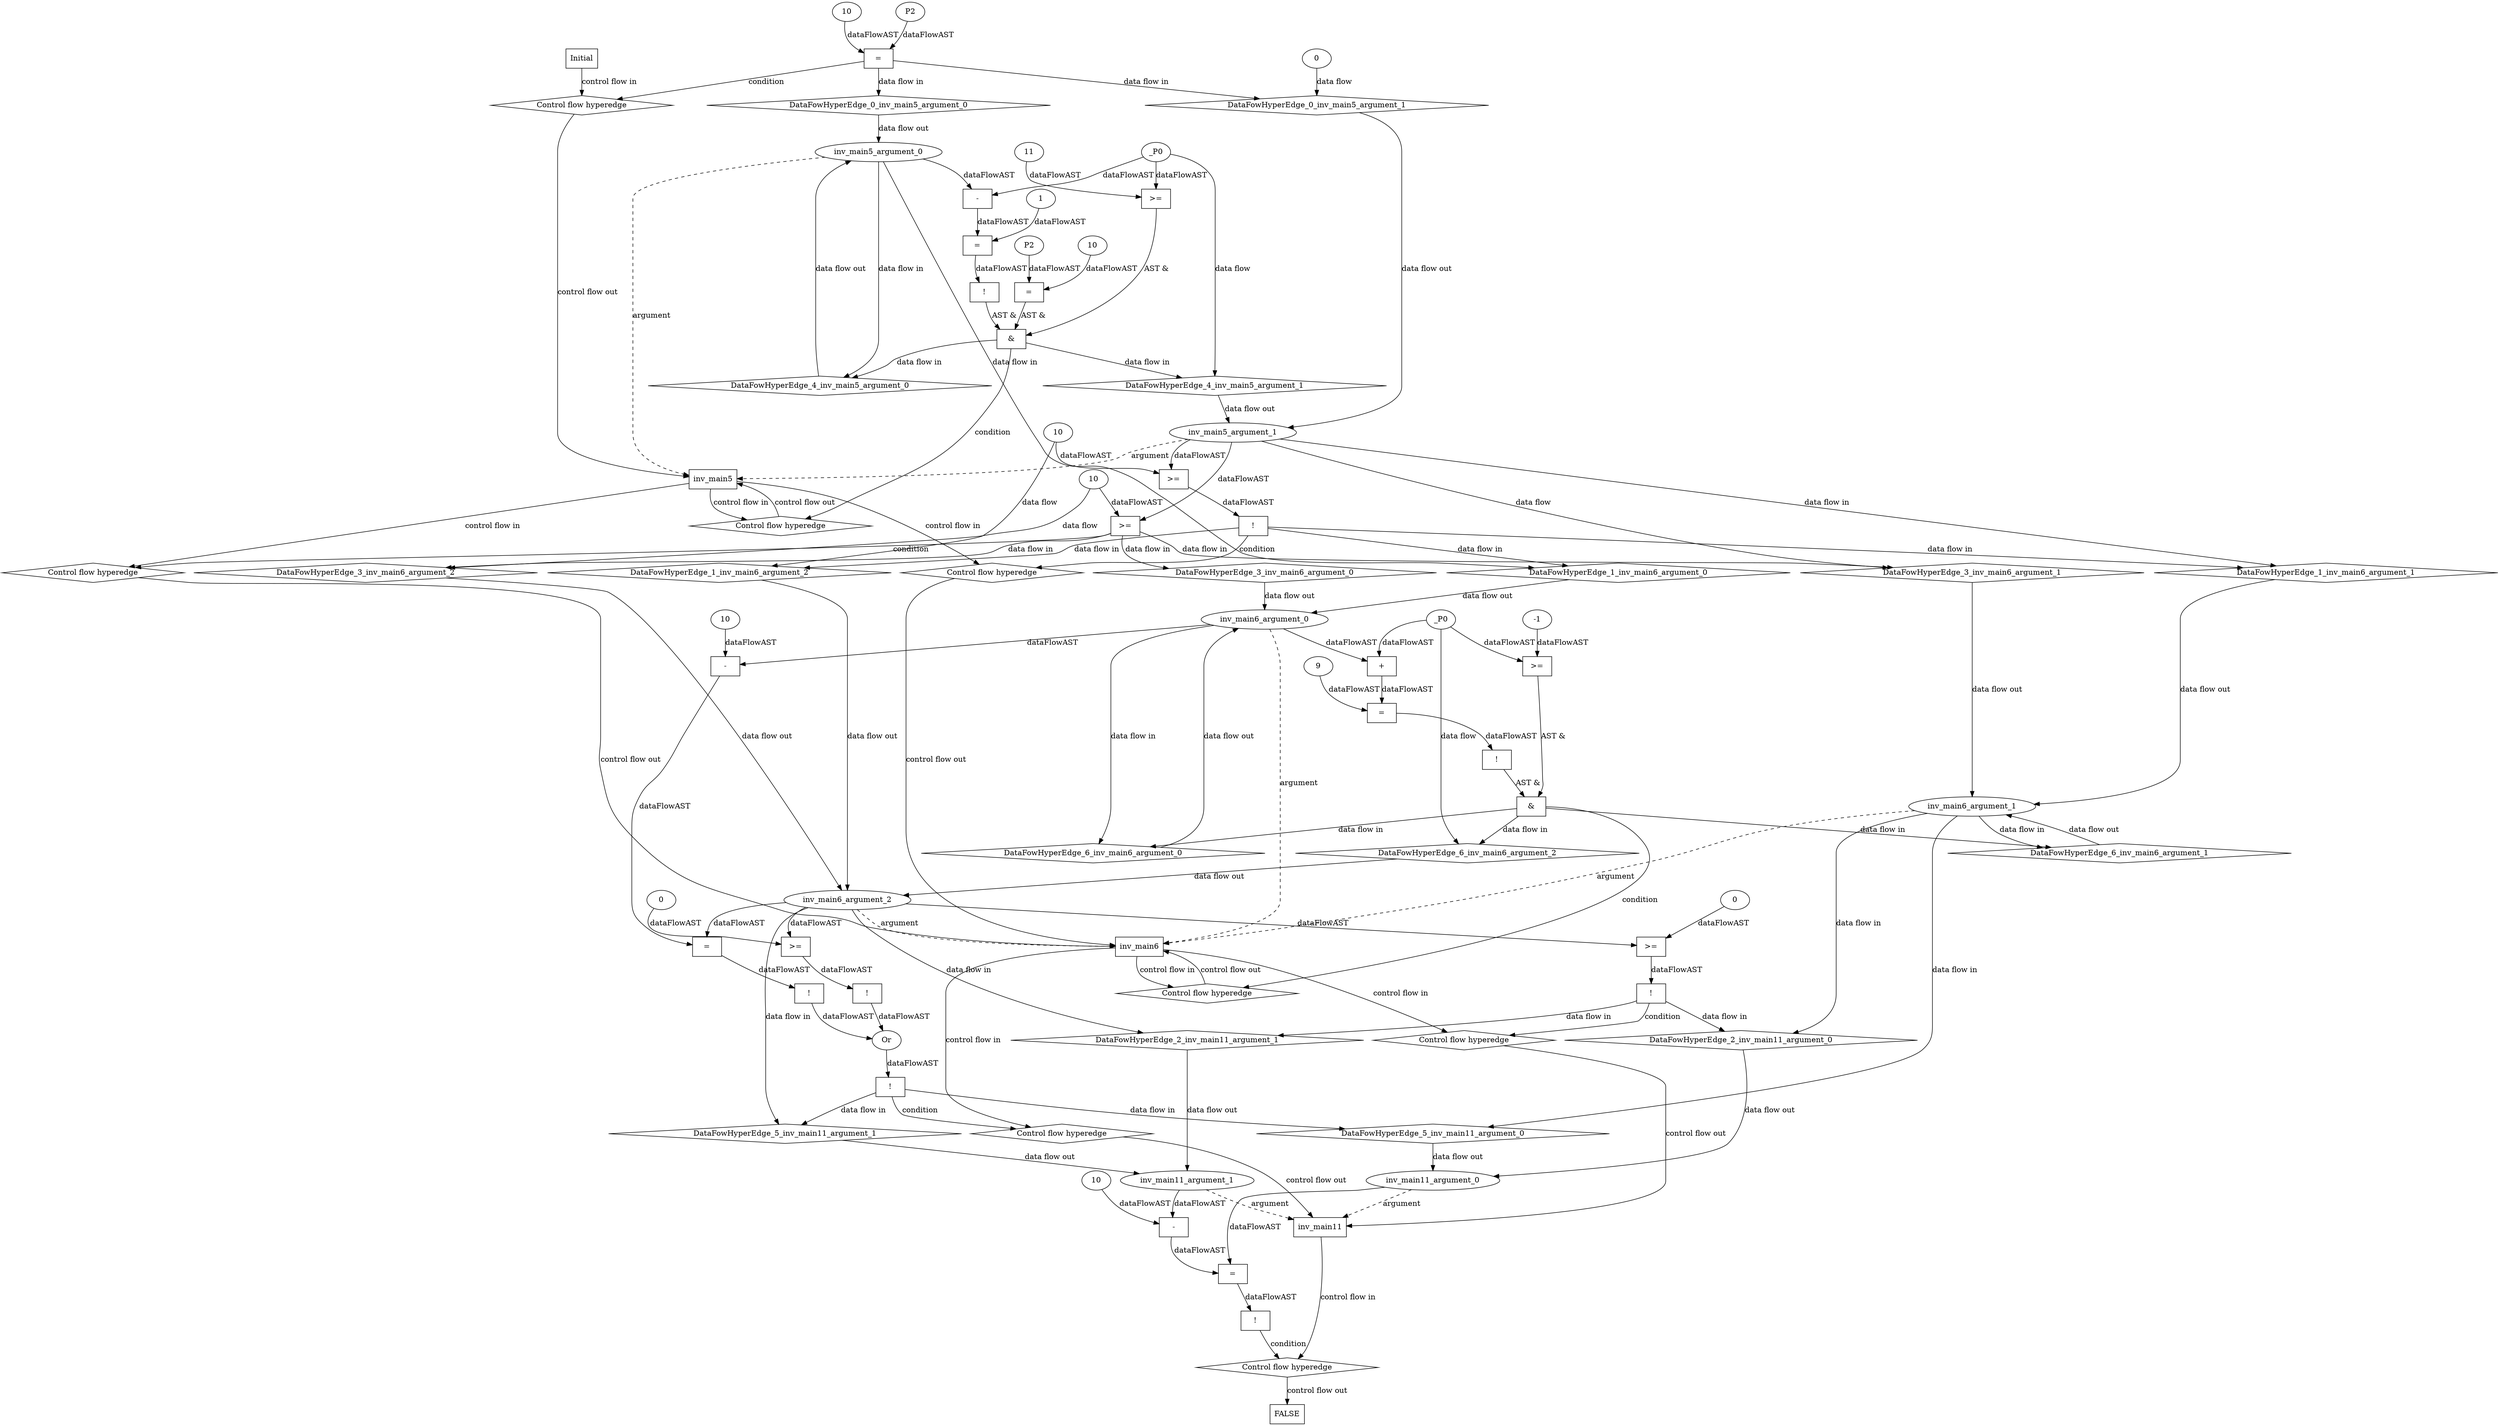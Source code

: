 digraph dag {
"inv_main11" [label="inv_main11" nodeName="inv_main11" class=cfn  shape="rect"];
"inv_main5" [label="inv_main5" nodeName="inv_main5" class=cfn  shape="rect"];
"inv_main6" [label="inv_main6" nodeName="inv_main6" class=cfn  shape="rect"];
FALSE [label="FALSE" nodeName=FALSE class=cfn  shape="rect"];
Initial [label="Initial" nodeName=Initial class=cfn  shape="rect"];
ControlFowHyperEdge_0 [label="Control flow hyperedge" nodeName=ControlFowHyperEdge_0 class=controlFlowHyperEdge shape="diamond"];
"Initial" -> ControlFowHyperEdge_0 [label="control flow in"]
ControlFowHyperEdge_0 -> "inv_main5" [label="control flow out"]
ControlFowHyperEdge_1 [label="Control flow hyperedge" nodeName=ControlFowHyperEdge_1 class=controlFlowHyperEdge shape="diamond"];
"inv_main5" -> ControlFowHyperEdge_1 [label="control flow in"]
ControlFowHyperEdge_1 -> "inv_main6" [label="control flow out"]
ControlFowHyperEdge_2 [label="Control flow hyperedge" nodeName=ControlFowHyperEdge_2 class=controlFlowHyperEdge shape="diamond"];
"inv_main6" -> ControlFowHyperEdge_2 [label="control flow in"]
ControlFowHyperEdge_2 -> "inv_main11" [label="control flow out"]
ControlFowHyperEdge_3 [label="Control flow hyperedge" nodeName=ControlFowHyperEdge_3 class=controlFlowHyperEdge shape="diamond"];
"inv_main5" -> ControlFowHyperEdge_3 [label="control flow in"]
ControlFowHyperEdge_3 -> "inv_main6" [label="control flow out"]
ControlFowHyperEdge_4 [label="Control flow hyperedge" nodeName=ControlFowHyperEdge_4 class=controlFlowHyperEdge shape="diamond"];
"inv_main5" -> ControlFowHyperEdge_4 [label="control flow in"]
ControlFowHyperEdge_4 -> "inv_main5" [label="control flow out"]
ControlFowHyperEdge_5 [label="Control flow hyperedge" nodeName=ControlFowHyperEdge_5 class=controlFlowHyperEdge shape="diamond"];
"inv_main6" -> ControlFowHyperEdge_5 [label="control flow in"]
ControlFowHyperEdge_5 -> "inv_main11" [label="control flow out"]
ControlFowHyperEdge_6 [label="Control flow hyperedge" nodeName=ControlFowHyperEdge_6 class=controlFlowHyperEdge shape="diamond"];
"inv_main6" -> ControlFowHyperEdge_6 [label="control flow in"]
ControlFowHyperEdge_6 -> "inv_main6" [label="control flow out"]
ControlFowHyperEdge_7 [label="Control flow hyperedge" nodeName=ControlFowHyperEdge_7 class=controlFlowHyperEdge shape="diamond"];
"inv_main11" -> ControlFowHyperEdge_7 [label="control flow in"]
ControlFowHyperEdge_7 -> "FALSE" [label="control flow out"]
"inv_main5_argument_0" [label="inv_main5_argument_0" nodeName=argument0 class=argument  head="inv_main5" shape="oval"];
"inv_main5_argument_0" -> "inv_main5"[label="argument" style="dashed"]
"inv_main5_argument_1" [label="inv_main5_argument_1" nodeName=argument1 class=argument  head="inv_main5" shape="oval"];
"inv_main5_argument_1" -> "inv_main5"[label="argument" style="dashed"]
"inv_main6_argument_0" [label="inv_main6_argument_0" nodeName=argument0 class=argument  head="inv_main6" shape="oval"];
"inv_main6_argument_0" -> "inv_main6"[label="argument" style="dashed"]
"inv_main6_argument_1" [label="inv_main6_argument_1" nodeName=argument1 class=argument  head="inv_main6" shape="oval"];
"inv_main6_argument_1" -> "inv_main6"[label="argument" style="dashed"]
"inv_main6_argument_2" [label="inv_main6_argument_2" nodeName=argument2 class=argument  head="inv_main6" shape="oval"];
"inv_main6_argument_2" -> "inv_main6"[label="argument" style="dashed"]
"inv_main11_argument_0" [label="inv_main11_argument_0" nodeName=argument0 class=argument  head="inv_main11" shape="oval"];
"inv_main11_argument_0" -> "inv_main11"[label="argument" style="dashed"]
"inv_main11_argument_1" [label="inv_main11_argument_1" nodeName=argument1 class=argument  head="inv_main11" shape="oval"];
"inv_main11_argument_1" -> "inv_main11"[label="argument" style="dashed"]

"xxxinv_main5___Initial_0xxxguard_0_node_0" [label="=" nodeName="xxxinv_main5___Initial_0xxxguard_0_node_0" class=Operator  shape="rect"];
"xxxinv_main5___Initial_0xxxguard_0_node_1" [label="10" nodeName="xxxinv_main5___Initial_0xxxguard_0_node_1" class=Literal ];
"xxxinv_main5___Initial_0xxxguard_0_node_2" [label="P2" nodeName="xxxinv_main5___Initial_0xxxguard_0_node_2" class=Constant ];
"xxxinv_main5___Initial_0xxxguard_0_node_1" -> "xxxinv_main5___Initial_0xxxguard_0_node_0"[label="dataFlowAST"]
"xxxinv_main5___Initial_0xxxguard_0_node_2" -> "xxxinv_main5___Initial_0xxxguard_0_node_0"[label="dataFlowAST"]

"xxxinv_main5___Initial_0xxxguard_0_node_0" -> "ControlFowHyperEdge_0" [label="condition"];
"xxxinv_main5___Initial_0xxxdataFlow_0_node_0" [label="0" nodeName="xxxinv_main5___Initial_0xxxdataFlow_0_node_0" class=Literal ];

"xxxinv_main5___Initial_0xxxdataFlow_0_node_0" -> "DataFowHyperEdge_0_inv_main5_argument_1" [label="data flow"];
"xxxinv_main6___inv_main5_1xxxguard_0_node_0" [label="!" nodeName="xxxinv_main6___inv_main5_1xxxguard_0_node_0" class=Operator shape="rect"];
"xxxinv_main6___inv_main5_1xxxguard_0_node_1" [label=">=" nodeName="xxxinv_main6___inv_main5_1xxxguard_0_node_1" class=Operator  shape="rect"];
"xxxinv_main6___inv_main5_1xxxguard_0_node_1" -> "xxxinv_main6___inv_main5_1xxxguard_0_node_0"[label="dataFlowAST"]
"xxxinv_main6___inv_main5_1xxxdataFlow_0_node_0" -> "xxxinv_main6___inv_main5_1xxxguard_0_node_1"[label="dataFlowAST"]
"inv_main5_argument_1" -> "xxxinv_main6___inv_main5_1xxxguard_0_node_1"[label="dataFlowAST"]

"xxxinv_main6___inv_main5_1xxxguard_0_node_0" -> "ControlFowHyperEdge_1" [label="condition"];
"xxxinv_main6___inv_main5_1xxxdataFlow_0_node_0" [label="10" nodeName="xxxinv_main6___inv_main5_1xxxdataFlow_0_node_0" class=Literal ];

"xxxinv_main6___inv_main5_1xxxdataFlow_0_node_0" -> "DataFowHyperEdge_1_inv_main6_argument_2" [label="data flow"];
"xxxinv_main11___inv_main6_2xxxguard_0_node_0" [label="!" nodeName="xxxinv_main11___inv_main6_2xxxguard_0_node_0" class=Operator shape="rect"];
"xxxinv_main11___inv_main6_2xxxguard_0_node_1" [label=">=" nodeName="xxxinv_main11___inv_main6_2xxxguard_0_node_1" class=Operator  shape="rect"];
"xxxinv_main11___inv_main6_2xxxguard_0_node_3" [label="0" nodeName="xxxinv_main11___inv_main6_2xxxguard_0_node_3" class=Literal ];
"xxxinv_main11___inv_main6_2xxxguard_0_node_1" -> "xxxinv_main11___inv_main6_2xxxguard_0_node_0"[label="dataFlowAST"]
"inv_main6_argument_2" -> "xxxinv_main11___inv_main6_2xxxguard_0_node_1"[label="dataFlowAST"]
"xxxinv_main11___inv_main6_2xxxguard_0_node_3" -> "xxxinv_main11___inv_main6_2xxxguard_0_node_1"[label="dataFlowAST"]

"xxxinv_main11___inv_main6_2xxxguard_0_node_0" -> "ControlFowHyperEdge_2" [label="condition"];
"xxxinv_main6___inv_main5_3xxxguard_0_node_0" [label=">=" nodeName="xxxinv_main6___inv_main5_3xxxguard_0_node_0" class=Operator  shape="rect"];
"xxxinv_main6___inv_main5_3xxxdataFlow1_node_0" -> "xxxinv_main6___inv_main5_3xxxguard_0_node_0"[label="dataFlowAST"]
"inv_main5_argument_1" -> "xxxinv_main6___inv_main5_3xxxguard_0_node_0"[label="dataFlowAST"]

"xxxinv_main6___inv_main5_3xxxguard_0_node_0" -> "ControlFowHyperEdge_3" [label="condition"];

"inv_main5_argument_1" -> "DataFowHyperEdge_3_inv_main6_argument_1" [label="data flow"];
"xxxinv_main6___inv_main5_3xxxdataFlow1_node_0" [label="10" nodeName="xxxinv_main6___inv_main5_3xxxdataFlow1_node_0" class=Literal ];

"xxxinv_main6___inv_main5_3xxxdataFlow1_node_0" -> "DataFowHyperEdge_3_inv_main6_argument_2" [label="data flow"];
"xxxinv_main5___inv_main5_4xxx_and" [label="&" nodeName="xxxinv_main5___inv_main5_4xxx_and" class=Operator shape="rect"];
"xxxinv_main5___inv_main5_4xxxguard_0_node_0" [label=">=" nodeName="xxxinv_main5___inv_main5_4xxxguard_0_node_0" class=Operator  shape="rect"];
"xxxinv_main5___inv_main5_4xxxguard_0_node_1" [label="11" nodeName="xxxinv_main5___inv_main5_4xxxguard_0_node_1" class=Literal ];
"xxxinv_main5___inv_main5_4xxxguard_0_node_1" -> "xxxinv_main5___inv_main5_4xxxguard_0_node_0"[label="dataFlowAST"]
"xxxinv_main5___inv_main5_4xxxdataFlow_0_node_0" -> "xxxinv_main5___inv_main5_4xxxguard_0_node_0"[label="dataFlowAST"]

"xxxinv_main5___inv_main5_4xxxguard_0_node_0" -> "xxxinv_main5___inv_main5_4xxx_and" [label="AST &"];
"xxxinv_main5___inv_main5_4xxxguard1_node_0" [label="!" nodeName="xxxinv_main5___inv_main5_4xxxguard1_node_0" class=Operator shape="rect"];
"xxxinv_main5___inv_main5_4xxxguard1_node_1" [label="=" nodeName="xxxinv_main5___inv_main5_4xxxguard1_node_1" class=Operator  shape="rect"];
"xxxinv_main5___inv_main5_4xxxguard1_node_2" [label="-" nodeName="xxxinv_main5___inv_main5_4xxxguard1_node_2" class= Operator shape="rect"];
"xxxinv_main5___inv_main5_4xxxguard1_node_5" [label="1" nodeName="xxxinv_main5___inv_main5_4xxxguard1_node_5" class=Literal ];
"xxxinv_main5___inv_main5_4xxxguard1_node_1" -> "xxxinv_main5___inv_main5_4xxxguard1_node_0"[label="dataFlowAST"]
"xxxinv_main5___inv_main5_4xxxguard1_node_2" -> "xxxinv_main5___inv_main5_4xxxguard1_node_1"[label="dataFlowAST"]
"xxxinv_main5___inv_main5_4xxxguard1_node_5" -> "xxxinv_main5___inv_main5_4xxxguard1_node_1"[label="dataFlowAST"]
"xxxinv_main5___inv_main5_4xxxdataFlow_0_node_0" -> "xxxinv_main5___inv_main5_4xxxguard1_node_2"[label="dataFlowAST"]
"inv_main5_argument_0" -> "xxxinv_main5___inv_main5_4xxxguard1_node_2"[label="dataFlowAST"]

"xxxinv_main5___inv_main5_4xxxguard1_node_0" -> "xxxinv_main5___inv_main5_4xxx_and" [label="AST &"];
"xxxinv_main5___inv_main5_4xxxguard2_node_0" [label="=" nodeName="xxxinv_main5___inv_main5_4xxxguard2_node_0" class=Operator  shape="rect"];
"xxxinv_main5___inv_main5_4xxxguard2_node_1" [label="P2" nodeName="xxxinv_main5___inv_main5_4xxxguard2_node_1" class=Constant ];
"xxxinv_main5___inv_main5_4xxxguard2_node_2" [label="10" nodeName="xxxinv_main5___inv_main5_4xxxguard2_node_2" class=Literal ];
"xxxinv_main5___inv_main5_4xxxguard2_node_1" -> "xxxinv_main5___inv_main5_4xxxguard2_node_0"[label="dataFlowAST"]
"xxxinv_main5___inv_main5_4xxxguard2_node_2" -> "xxxinv_main5___inv_main5_4xxxguard2_node_0"[label="dataFlowAST"]

"xxxinv_main5___inv_main5_4xxxguard2_node_0" -> "xxxinv_main5___inv_main5_4xxx_and" [label="AST &"];
"xxxinv_main5___inv_main5_4xxx_and" -> "ControlFowHyperEdge_4" [label="condition"];
"xxxinv_main5___inv_main5_4xxxdataFlow_0_node_0" [label="_P0" nodeName="xxxinv_main5___inv_main5_4xxxdataFlow_0_node_0" class=Constant ];

"xxxinv_main5___inv_main5_4xxxdataFlow_0_node_0" -> "DataFowHyperEdge_4_inv_main5_argument_1" [label="data flow"];
"xxxinv_main11___inv_main6_5xxxguard_0_node_0" [label="!" nodeName="xxxinv_main11___inv_main6_5xxxguard_0_node_0" class=Operator shape="rect"];
"xxxinv_main11___inv_main6_5xxxguard_0_node_1" [label="Or" nodeName="xxxinv_main11___inv_main6_5xxxguard_0_node_1" class=Operator ];
"xxxinv_main11___inv_main6_5xxxguard_0_node_2" [label="!" nodeName="xxxinv_main11___inv_main6_5xxxguard_0_node_2" class=Operator shape="rect"];
"xxxinv_main11___inv_main6_5xxxguard_0_node_3" [label="=" nodeName="xxxinv_main11___inv_main6_5xxxguard_0_node_3" class=Operator  shape="rect"];
"xxxinv_main11___inv_main6_5xxxguard_0_node_5" [label="-" nodeName="xxxinv_main11___inv_main6_5xxxguard_0_node_5" class= Operator shape="rect"];
"xxxinv_main11___inv_main6_5xxxguard_0_node_6" [label="10" nodeName="xxxinv_main11___inv_main6_5xxxguard_0_node_6" class=Literal ];
"xxxinv_main11___inv_main6_5xxxguard_0_node_8" [label="!" nodeName="xxxinv_main11___inv_main6_5xxxguard_0_node_8" class=Operator shape="rect"];
"xxxinv_main11___inv_main6_5xxxguard_0_node_9" [label=">=" nodeName="xxxinv_main11___inv_main6_5xxxguard_0_node_9" class=Operator  shape="rect"];
"xxxinv_main11___inv_main6_5xxxguard_0_node_11" [label="0" nodeName="xxxinv_main11___inv_main6_5xxxguard_0_node_11" class=Literal ];
"xxxinv_main11___inv_main6_5xxxguard_0_node_1" -> "xxxinv_main11___inv_main6_5xxxguard_0_node_0"[label="dataFlowAST"]
"xxxinv_main11___inv_main6_5xxxguard_0_node_2" -> "xxxinv_main11___inv_main6_5xxxguard_0_node_1"[label="dataFlowAST"]
"xxxinv_main11___inv_main6_5xxxguard_0_node_8" -> "xxxinv_main11___inv_main6_5xxxguard_0_node_1"[label="dataFlowAST"]
"xxxinv_main11___inv_main6_5xxxguard_0_node_3" -> "xxxinv_main11___inv_main6_5xxxguard_0_node_2"[label="dataFlowAST"]
"inv_main6_argument_2" -> "xxxinv_main11___inv_main6_5xxxguard_0_node_3"[label="dataFlowAST"]
"xxxinv_main11___inv_main6_5xxxguard_0_node_5" -> "xxxinv_main11___inv_main6_5xxxguard_0_node_3"[label="dataFlowAST"]
"xxxinv_main11___inv_main6_5xxxguard_0_node_6" -> "xxxinv_main11___inv_main6_5xxxguard_0_node_5"[label="dataFlowAST"]
"inv_main6_argument_0" -> "xxxinv_main11___inv_main6_5xxxguard_0_node_5"[label="dataFlowAST"]
"xxxinv_main11___inv_main6_5xxxguard_0_node_9" -> "xxxinv_main11___inv_main6_5xxxguard_0_node_8"[label="dataFlowAST"]
"inv_main6_argument_2" -> "xxxinv_main11___inv_main6_5xxxguard_0_node_9"[label="dataFlowAST"]
"xxxinv_main11___inv_main6_5xxxguard_0_node_11" -> "xxxinv_main11___inv_main6_5xxxguard_0_node_9"[label="dataFlowAST"]

"xxxinv_main11___inv_main6_5xxxguard_0_node_0" -> "ControlFowHyperEdge_5" [label="condition"];
"xxxinv_main6___inv_main6_6xxx_and" [label="&" nodeName="xxxinv_main6___inv_main6_6xxx_and" class=Operator shape="rect"];
"xxxinv_main6___inv_main6_6xxxguard_0_node_0" [label="!" nodeName="xxxinv_main6___inv_main6_6xxxguard_0_node_0" class=Operator shape="rect"];
"xxxinv_main6___inv_main6_6xxxguard_0_node_1" [label="=" nodeName="xxxinv_main6___inv_main6_6xxxguard_0_node_1" class=Operator  shape="rect"];
"xxxinv_main6___inv_main6_6xxxguard_0_node_2" [label="+" nodeName="xxxinv_main6___inv_main6_6xxxguard_0_node_2" class= Operator shape="rect"];
"xxxinv_main6___inv_main6_6xxxguard_0_node_5" [label="9" nodeName="xxxinv_main6___inv_main6_6xxxguard_0_node_5" class=Literal ];
"xxxinv_main6___inv_main6_6xxxguard_0_node_1" -> "xxxinv_main6___inv_main6_6xxxguard_0_node_0"[label="dataFlowAST"]
"xxxinv_main6___inv_main6_6xxxguard_0_node_2" -> "xxxinv_main6___inv_main6_6xxxguard_0_node_1"[label="dataFlowAST"]
"xxxinv_main6___inv_main6_6xxxguard_0_node_5" -> "xxxinv_main6___inv_main6_6xxxguard_0_node_1"[label="dataFlowAST"]
"xxxinv_main6___inv_main6_6xxxdataFlow_0_node_0" -> "xxxinv_main6___inv_main6_6xxxguard_0_node_2"[label="dataFlowAST"]
"inv_main6_argument_0" -> "xxxinv_main6___inv_main6_6xxxguard_0_node_2"[label="dataFlowAST"]

"xxxinv_main6___inv_main6_6xxxguard_0_node_0" -> "xxxinv_main6___inv_main6_6xxx_and" [label="AST &"];
"xxxinv_main6___inv_main6_6xxxguard1_node_0" [label=">=" nodeName="xxxinv_main6___inv_main6_6xxxguard1_node_0" class=Operator  shape="rect"];
"xxxinv_main6___inv_main6_6xxxguard1_node_2" [label="-1" nodeName="xxxinv_main6___inv_main6_6xxxguard1_node_2" class=Literal ];
"xxxinv_main6___inv_main6_6xxxdataFlow_0_node_0" -> "xxxinv_main6___inv_main6_6xxxguard1_node_0"[label="dataFlowAST"]
"xxxinv_main6___inv_main6_6xxxguard1_node_2" -> "xxxinv_main6___inv_main6_6xxxguard1_node_0"[label="dataFlowAST"]

"xxxinv_main6___inv_main6_6xxxguard1_node_0" -> "xxxinv_main6___inv_main6_6xxx_and" [label="AST &"];
"xxxinv_main6___inv_main6_6xxx_and" -> "ControlFowHyperEdge_6" [label="condition"];
"xxxinv_main6___inv_main6_6xxxdataFlow_0_node_0" [label="_P0" nodeName="xxxinv_main6___inv_main6_6xxxdataFlow_0_node_0" class=Constant ];

"xxxinv_main6___inv_main6_6xxxdataFlow_0_node_0" -> "DataFowHyperEdge_6_inv_main6_argument_2" [label="data flow"];
"xxxFALSE___inv_main11_7xxxguard_0_node_0" [label="!" nodeName="xxxFALSE___inv_main11_7xxxguard_0_node_0" class=Operator shape="rect"];
"xxxFALSE___inv_main11_7xxxguard_0_node_1" [label="=" nodeName="xxxFALSE___inv_main11_7xxxguard_0_node_1" class=Operator  shape="rect"];
"xxxFALSE___inv_main11_7xxxguard_0_node_3" [label="-" nodeName="xxxFALSE___inv_main11_7xxxguard_0_node_3" class= Operator shape="rect"];
"xxxFALSE___inv_main11_7xxxguard_0_node_4" [label="10" nodeName="xxxFALSE___inv_main11_7xxxguard_0_node_4" class=Literal ];
"xxxFALSE___inv_main11_7xxxguard_0_node_1" -> "xxxFALSE___inv_main11_7xxxguard_0_node_0"[label="dataFlowAST"]
"inv_main11_argument_0" -> "xxxFALSE___inv_main11_7xxxguard_0_node_1"[label="dataFlowAST"]
"xxxFALSE___inv_main11_7xxxguard_0_node_3" -> "xxxFALSE___inv_main11_7xxxguard_0_node_1"[label="dataFlowAST"]
"xxxFALSE___inv_main11_7xxxguard_0_node_4" -> "xxxFALSE___inv_main11_7xxxguard_0_node_3"[label="dataFlowAST"]
"inv_main11_argument_1" -> "xxxFALSE___inv_main11_7xxxguard_0_node_3"[label="dataFlowAST"]

"xxxFALSE___inv_main11_7xxxguard_0_node_0" -> "ControlFowHyperEdge_7" [label="condition"];
"DataFowHyperEdge_0_inv_main5_argument_0" [label="DataFowHyperEdge_0_inv_main5_argument_0" nodeName="DataFowHyperEdge_0_inv_main5_argument_0" class=DataFlowHyperedge shape="diamond"];
"DataFowHyperEdge_0_inv_main5_argument_0" -> "inv_main5_argument_0"[label="data flow out"]
"xxxinv_main5___Initial_0xxxguard_0_node_0" -> "DataFowHyperEdge_0_inv_main5_argument_0"[label="data flow in"]
"DataFowHyperEdge_0_inv_main5_argument_1" [label="DataFowHyperEdge_0_inv_main5_argument_1" nodeName="DataFowHyperEdge_0_inv_main5_argument_1" class=DataFlowHyperedge shape="diamond"];
"DataFowHyperEdge_0_inv_main5_argument_1" -> "inv_main5_argument_1"[label="data flow out"]
"xxxinv_main5___Initial_0xxxguard_0_node_0" -> "DataFowHyperEdge_0_inv_main5_argument_1"[label="data flow in"]
"DataFowHyperEdge_1_inv_main6_argument_0" [label="DataFowHyperEdge_1_inv_main6_argument_0" nodeName="DataFowHyperEdge_1_inv_main6_argument_0" class=DataFlowHyperedge shape="diamond"];
"DataFowHyperEdge_1_inv_main6_argument_0" -> "inv_main6_argument_0"[label="data flow out"]
"xxxinv_main6___inv_main5_1xxxguard_0_node_0" -> "DataFowHyperEdge_1_inv_main6_argument_0"[label="data flow in"]
"DataFowHyperEdge_1_inv_main6_argument_1" [label="DataFowHyperEdge_1_inv_main6_argument_1" nodeName="DataFowHyperEdge_1_inv_main6_argument_1" class=DataFlowHyperedge shape="diamond"];
"DataFowHyperEdge_1_inv_main6_argument_1" -> "inv_main6_argument_1"[label="data flow out"]
"xxxinv_main6___inv_main5_1xxxguard_0_node_0" -> "DataFowHyperEdge_1_inv_main6_argument_1"[label="data flow in"]
"DataFowHyperEdge_1_inv_main6_argument_2" [label="DataFowHyperEdge_1_inv_main6_argument_2" nodeName="DataFowHyperEdge_1_inv_main6_argument_2" class=DataFlowHyperedge shape="diamond"];
"DataFowHyperEdge_1_inv_main6_argument_2" -> "inv_main6_argument_2"[label="data flow out"]
"xxxinv_main6___inv_main5_1xxxguard_0_node_0" -> "DataFowHyperEdge_1_inv_main6_argument_2"[label="data flow in"]
"DataFowHyperEdge_2_inv_main11_argument_0" [label="DataFowHyperEdge_2_inv_main11_argument_0" nodeName="DataFowHyperEdge_2_inv_main11_argument_0" class=DataFlowHyperedge shape="diamond"];
"DataFowHyperEdge_2_inv_main11_argument_0" -> "inv_main11_argument_0"[label="data flow out"]
"xxxinv_main11___inv_main6_2xxxguard_0_node_0" -> "DataFowHyperEdge_2_inv_main11_argument_0"[label="data flow in"]
"DataFowHyperEdge_2_inv_main11_argument_1" [label="DataFowHyperEdge_2_inv_main11_argument_1" nodeName="DataFowHyperEdge_2_inv_main11_argument_1" class=DataFlowHyperedge shape="diamond"];
"DataFowHyperEdge_2_inv_main11_argument_1" -> "inv_main11_argument_1"[label="data flow out"]
"xxxinv_main11___inv_main6_2xxxguard_0_node_0" -> "DataFowHyperEdge_2_inv_main11_argument_1"[label="data flow in"]
"DataFowHyperEdge_3_inv_main6_argument_0" [label="DataFowHyperEdge_3_inv_main6_argument_0" nodeName="DataFowHyperEdge_3_inv_main6_argument_0" class=DataFlowHyperedge shape="diamond"];
"DataFowHyperEdge_3_inv_main6_argument_0" -> "inv_main6_argument_0"[label="data flow out"]
"xxxinv_main6___inv_main5_3xxxguard_0_node_0" -> "DataFowHyperEdge_3_inv_main6_argument_0"[label="data flow in"]
"DataFowHyperEdge_3_inv_main6_argument_1" [label="DataFowHyperEdge_3_inv_main6_argument_1" nodeName="DataFowHyperEdge_3_inv_main6_argument_1" class=DataFlowHyperedge shape="diamond"];
"DataFowHyperEdge_3_inv_main6_argument_1" -> "inv_main6_argument_1"[label="data flow out"]
"xxxinv_main6___inv_main5_3xxxguard_0_node_0" -> "DataFowHyperEdge_3_inv_main6_argument_1"[label="data flow in"]
"DataFowHyperEdge_3_inv_main6_argument_2" [label="DataFowHyperEdge_3_inv_main6_argument_2" nodeName="DataFowHyperEdge_3_inv_main6_argument_2" class=DataFlowHyperedge shape="diamond"];
"DataFowHyperEdge_3_inv_main6_argument_2" -> "inv_main6_argument_2"[label="data flow out"]
"xxxinv_main6___inv_main5_3xxxguard_0_node_0" -> "DataFowHyperEdge_3_inv_main6_argument_2"[label="data flow in"]
"DataFowHyperEdge_4_inv_main5_argument_0" [label="DataFowHyperEdge_4_inv_main5_argument_0" nodeName="DataFowHyperEdge_4_inv_main5_argument_0" class=DataFlowHyperedge shape="diamond"];
"DataFowHyperEdge_4_inv_main5_argument_0" -> "inv_main5_argument_0"[label="data flow out"]
"xxxinv_main5___inv_main5_4xxx_and" -> "DataFowHyperEdge_4_inv_main5_argument_0"[label="data flow in"]
"DataFowHyperEdge_4_inv_main5_argument_1" [label="DataFowHyperEdge_4_inv_main5_argument_1" nodeName="DataFowHyperEdge_4_inv_main5_argument_1" class=DataFlowHyperedge shape="diamond"];
"DataFowHyperEdge_4_inv_main5_argument_1" -> "inv_main5_argument_1"[label="data flow out"]
"xxxinv_main5___inv_main5_4xxx_and" -> "DataFowHyperEdge_4_inv_main5_argument_1"[label="data flow in"]
"DataFowHyperEdge_5_inv_main11_argument_0" [label="DataFowHyperEdge_5_inv_main11_argument_0" nodeName="DataFowHyperEdge_5_inv_main11_argument_0" class=DataFlowHyperedge shape="diamond"];
"DataFowHyperEdge_5_inv_main11_argument_0" -> "inv_main11_argument_0"[label="data flow out"]
"xxxinv_main11___inv_main6_5xxxguard_0_node_0" -> "DataFowHyperEdge_5_inv_main11_argument_0"[label="data flow in"]
"DataFowHyperEdge_5_inv_main11_argument_1" [label="DataFowHyperEdge_5_inv_main11_argument_1" nodeName="DataFowHyperEdge_5_inv_main11_argument_1" class=DataFlowHyperedge shape="diamond"];
"DataFowHyperEdge_5_inv_main11_argument_1" -> "inv_main11_argument_1"[label="data flow out"]
"xxxinv_main11___inv_main6_5xxxguard_0_node_0" -> "DataFowHyperEdge_5_inv_main11_argument_1"[label="data flow in"]
"DataFowHyperEdge_6_inv_main6_argument_0" [label="DataFowHyperEdge_6_inv_main6_argument_0" nodeName="DataFowHyperEdge_6_inv_main6_argument_0" class=DataFlowHyperedge shape="diamond"];
"DataFowHyperEdge_6_inv_main6_argument_0" -> "inv_main6_argument_0"[label="data flow out"]
"xxxinv_main6___inv_main6_6xxx_and" -> "DataFowHyperEdge_6_inv_main6_argument_0"[label="data flow in"]
"DataFowHyperEdge_6_inv_main6_argument_1" [label="DataFowHyperEdge_6_inv_main6_argument_1" nodeName="DataFowHyperEdge_6_inv_main6_argument_1" class=DataFlowHyperedge shape="diamond"];
"DataFowHyperEdge_6_inv_main6_argument_1" -> "inv_main6_argument_1"[label="data flow out"]
"xxxinv_main6___inv_main6_6xxx_and" -> "DataFowHyperEdge_6_inv_main6_argument_1"[label="data flow in"]
"DataFowHyperEdge_6_inv_main6_argument_2" [label="DataFowHyperEdge_6_inv_main6_argument_2" nodeName="DataFowHyperEdge_6_inv_main6_argument_2" class=DataFlowHyperedge shape="diamond"];
"DataFowHyperEdge_6_inv_main6_argument_2" -> "inv_main6_argument_2"[label="data flow out"]
"xxxinv_main6___inv_main6_6xxx_and" -> "DataFowHyperEdge_6_inv_main6_argument_2"[label="data flow in"]
"inv_main5_argument_0" -> "DataFowHyperEdge_1_inv_main6_argument_0"[label="data flow in"]
"inv_main5_argument_1" -> "DataFowHyperEdge_1_inv_main6_argument_1"[label="data flow in"]
"inv_main6_argument_1" -> "DataFowHyperEdge_2_inv_main11_argument_0"[label="data flow in"]
"inv_main6_argument_2" -> "DataFowHyperEdge_2_inv_main11_argument_1"[label="data flow in"]
"inv_main5_argument_0" -> "DataFowHyperEdge_4_inv_main5_argument_0"[label="data flow in"]
"inv_main6_argument_1" -> "DataFowHyperEdge_5_inv_main11_argument_0"[label="data flow in"]
"inv_main6_argument_2" -> "DataFowHyperEdge_5_inv_main11_argument_1"[label="data flow in"]
"inv_main6_argument_0" -> "DataFowHyperEdge_6_inv_main6_argument_0"[label="data flow in"]
"inv_main6_argument_1" -> "DataFowHyperEdge_6_inv_main6_argument_1"[label="data flow in"]




}
